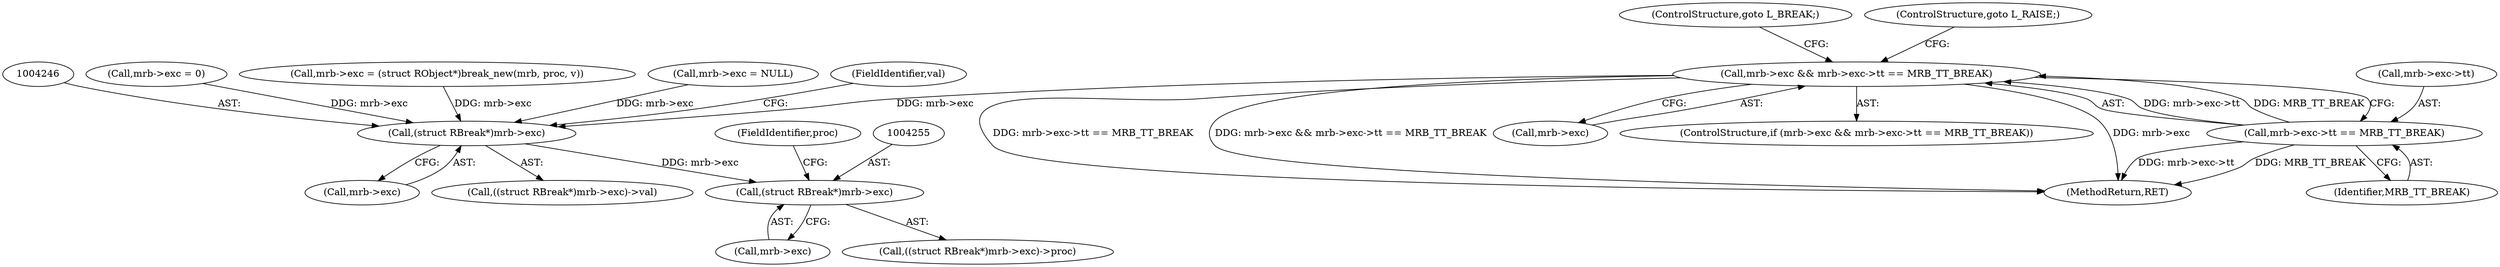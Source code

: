 digraph "0_mruby_1905091634a6a2925c911484434448e568330626@pointer" {
"1000283" [label="(Call,mrb->exc && mrb->exc->tt == MRB_TT_BREAK)"];
"1000287" [label="(Call,mrb->exc->tt == MRB_TT_BREAK)"];
"1004245" [label="(Call,(struct RBreak*)mrb->exc)"];
"1004254" [label="(Call,(struct RBreak*)mrb->exc)"];
"1000283" [label="(Call,mrb->exc && mrb->exc->tt == MRB_TT_BREAK)"];
"1000294" [label="(ControlStructure,goto L_BREAK;)"];
"1000288" [label="(Call,mrb->exc->tt)"];
"1001013" [label="(Call,mrb->exc = 0)"];
"1004259" [label="(FieldIdentifier,proc)"];
"1004221" [label="(Call,mrb->exc = (struct RObject*)break_new(mrb, proc, v))"];
"1004245" [label="(Call,(struct RBreak*)mrb->exc)"];
"1000295" [label="(ControlStructure,goto L_RAISE;)"];
"1004260" [label="(Call,mrb->exc = NULL)"];
"1004244" [label="(Call,((struct RBreak*)mrb->exc)->val)"];
"1004247" [label="(Call,mrb->exc)"];
"1004254" [label="(Call,(struct RBreak*)mrb->exc)"];
"1005666" [label="(MethodReturn,RET)"];
"1004250" [label="(FieldIdentifier,val)"];
"1000284" [label="(Call,mrb->exc)"];
"1000282" [label="(ControlStructure,if (mrb->exc && mrb->exc->tt == MRB_TT_BREAK))"];
"1000287" [label="(Call,mrb->exc->tt == MRB_TT_BREAK)"];
"1000293" [label="(Identifier,MRB_TT_BREAK)"];
"1004256" [label="(Call,mrb->exc)"];
"1004253" [label="(Call,((struct RBreak*)mrb->exc)->proc)"];
"1000283" -> "1000282"  [label="AST: "];
"1000283" -> "1000284"  [label="CFG: "];
"1000283" -> "1000287"  [label="CFG: "];
"1000284" -> "1000283"  [label="AST: "];
"1000287" -> "1000283"  [label="AST: "];
"1000294" -> "1000283"  [label="CFG: "];
"1000295" -> "1000283"  [label="CFG: "];
"1000283" -> "1005666"  [label="DDG: mrb->exc"];
"1000283" -> "1005666"  [label="DDG: mrb->exc->tt == MRB_TT_BREAK"];
"1000283" -> "1005666"  [label="DDG: mrb->exc && mrb->exc->tt == MRB_TT_BREAK"];
"1000287" -> "1000283"  [label="DDG: mrb->exc->tt"];
"1000287" -> "1000283"  [label="DDG: MRB_TT_BREAK"];
"1000283" -> "1004245"  [label="DDG: mrb->exc"];
"1000287" -> "1000293"  [label="CFG: "];
"1000288" -> "1000287"  [label="AST: "];
"1000293" -> "1000287"  [label="AST: "];
"1000287" -> "1005666"  [label="DDG: MRB_TT_BREAK"];
"1000287" -> "1005666"  [label="DDG: mrb->exc->tt"];
"1004245" -> "1004244"  [label="AST: "];
"1004245" -> "1004247"  [label="CFG: "];
"1004246" -> "1004245"  [label="AST: "];
"1004247" -> "1004245"  [label="AST: "];
"1004250" -> "1004245"  [label="CFG: "];
"1004260" -> "1004245"  [label="DDG: mrb->exc"];
"1004221" -> "1004245"  [label="DDG: mrb->exc"];
"1001013" -> "1004245"  [label="DDG: mrb->exc"];
"1004245" -> "1004254"  [label="DDG: mrb->exc"];
"1004254" -> "1004253"  [label="AST: "];
"1004254" -> "1004256"  [label="CFG: "];
"1004255" -> "1004254"  [label="AST: "];
"1004256" -> "1004254"  [label="AST: "];
"1004259" -> "1004254"  [label="CFG: "];
}
